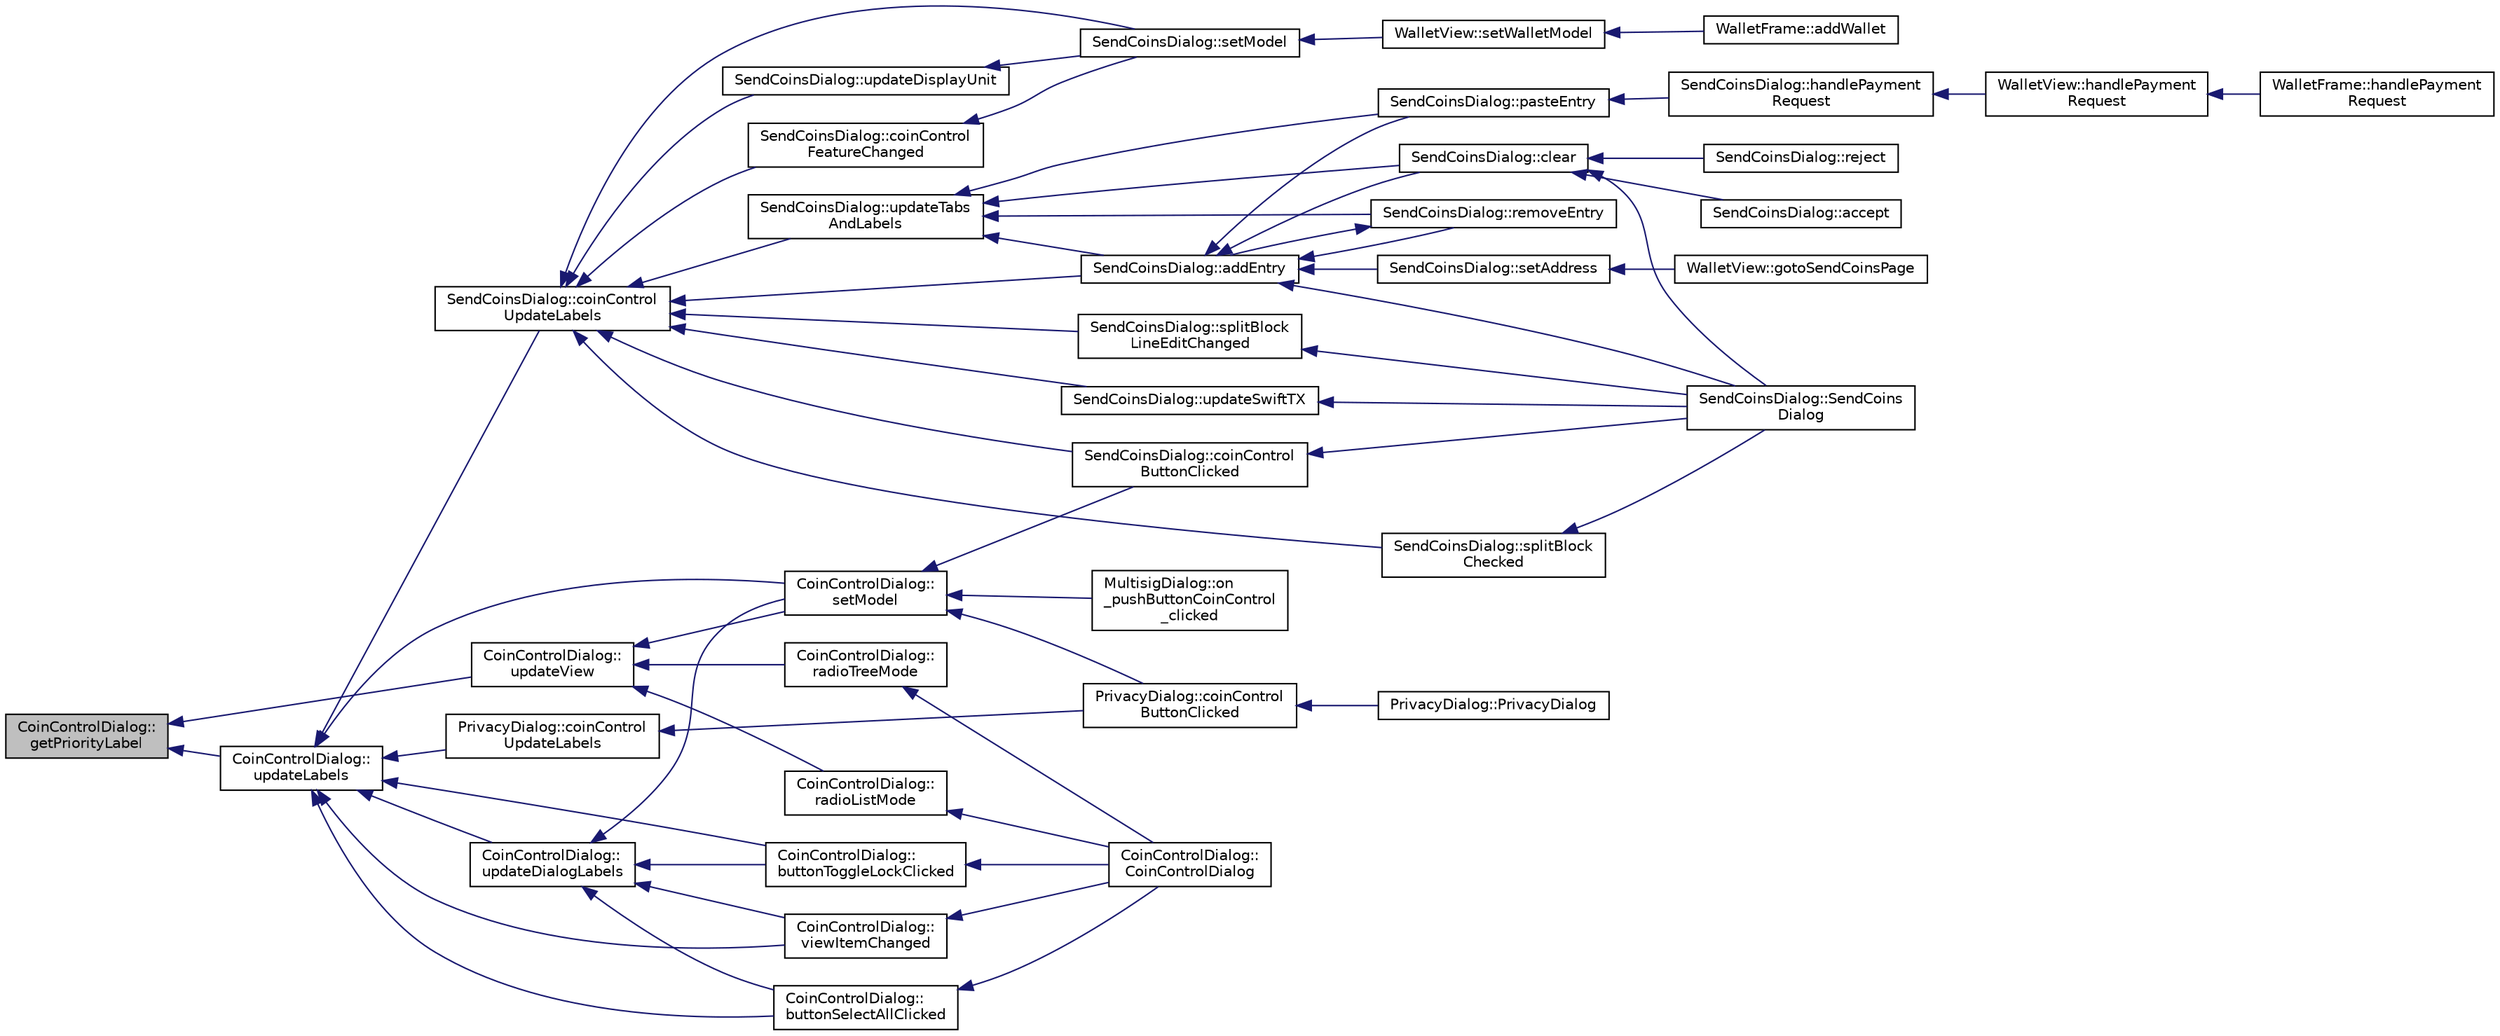 digraph "CoinControlDialog::getPriorityLabel"
{
  edge [fontname="Helvetica",fontsize="10",labelfontname="Helvetica",labelfontsize="10"];
  node [fontname="Helvetica",fontsize="10",shape=record];
  rankdir="LR";
  Node342 [label="CoinControlDialog::\lgetPriorityLabel",height=0.2,width=0.4,color="black", fillcolor="grey75", style="filled", fontcolor="black"];
  Node342 -> Node343 [dir="back",color="midnightblue",fontsize="10",style="solid",fontname="Helvetica"];
  Node343 [label="CoinControlDialog::\lupdateLabels",height=0.2,width=0.4,color="black", fillcolor="white", style="filled",URL="$class_coin_control_dialog.html#a4fc60e89b097952ff22dc0f9c58c87d9"];
  Node343 -> Node344 [dir="back",color="midnightblue",fontsize="10",style="solid",fontname="Helvetica"];
  Node344 [label="CoinControlDialog::\lsetModel",height=0.2,width=0.4,color="black", fillcolor="white", style="filled",URL="$class_coin_control_dialog.html#a4c34a48574814089c54f763a22f5317a"];
  Node344 -> Node345 [dir="back",color="midnightblue",fontsize="10",style="solid",fontname="Helvetica"];
  Node345 [label="MultisigDialog::on\l_pushButtonCoinControl\l_clicked",height=0.2,width=0.4,color="black", fillcolor="white", style="filled",URL="$class_multisig_dialog.html#a3d21b360d294040f947ce6cc685dfdfa"];
  Node344 -> Node346 [dir="back",color="midnightblue",fontsize="10",style="solid",fontname="Helvetica"];
  Node346 [label="PrivacyDialog::coinControl\lButtonClicked",height=0.2,width=0.4,color="black", fillcolor="white", style="filled",URL="$class_privacy_dialog.html#a16488c5d2fb41caedb18e9a6c1a376bb"];
  Node346 -> Node347 [dir="back",color="midnightblue",fontsize="10",style="solid",fontname="Helvetica"];
  Node347 [label="PrivacyDialog::PrivacyDialog",height=0.2,width=0.4,color="black", fillcolor="white", style="filled",URL="$class_privacy_dialog.html#ab7308b7ed5782dfa26fb1f216385207c"];
  Node344 -> Node348 [dir="back",color="midnightblue",fontsize="10",style="solid",fontname="Helvetica"];
  Node348 [label="SendCoinsDialog::coinControl\lButtonClicked",height=0.2,width=0.4,color="black", fillcolor="white", style="filled",URL="$class_send_coins_dialog.html#a59d757d9e4bea5b380eb480fd79cfb49"];
  Node348 -> Node349 [dir="back",color="midnightblue",fontsize="10",style="solid",fontname="Helvetica"];
  Node349 [label="SendCoinsDialog::SendCoins\lDialog",height=0.2,width=0.4,color="black", fillcolor="white", style="filled",URL="$class_send_coins_dialog.html#a0df5bc29d1df68eda44826651afc595f"];
  Node343 -> Node350 [dir="back",color="midnightblue",fontsize="10",style="solid",fontname="Helvetica"];
  Node350 [label="CoinControlDialog::\lbuttonSelectAllClicked",height=0.2,width=0.4,color="black", fillcolor="white", style="filled",URL="$class_coin_control_dialog.html#ae106a71c5b87ac8bea8c52e7c4f4a129"];
  Node350 -> Node351 [dir="back",color="midnightblue",fontsize="10",style="solid",fontname="Helvetica"];
  Node351 [label="CoinControlDialog::\lCoinControlDialog",height=0.2,width=0.4,color="black", fillcolor="white", style="filled",URL="$class_coin_control_dialog.html#a8eafb58ed1c5668af9a4890704136671"];
  Node343 -> Node352 [dir="back",color="midnightblue",fontsize="10",style="solid",fontname="Helvetica"];
  Node352 [label="CoinControlDialog::\lbuttonToggleLockClicked",height=0.2,width=0.4,color="black", fillcolor="white", style="filled",URL="$class_coin_control_dialog.html#a6da2f01f4e266766a0be3609890b22f2"];
  Node352 -> Node351 [dir="back",color="midnightblue",fontsize="10",style="solid",fontname="Helvetica"];
  Node343 -> Node353 [dir="back",color="midnightblue",fontsize="10",style="solid",fontname="Helvetica"];
  Node353 [label="CoinControlDialog::\lviewItemChanged",height=0.2,width=0.4,color="black", fillcolor="white", style="filled",URL="$class_coin_control_dialog.html#ac3c37dabd83f71d9c96bf5567fe85234"];
  Node353 -> Node351 [dir="back",color="midnightblue",fontsize="10",style="solid",fontname="Helvetica"];
  Node343 -> Node354 [dir="back",color="midnightblue",fontsize="10",style="solid",fontname="Helvetica"];
  Node354 [label="CoinControlDialog::\lupdateDialogLabels",height=0.2,width=0.4,color="black", fillcolor="white", style="filled",URL="$class_coin_control_dialog.html#ae0162e01893a3c85aeeee743c1cb1084"];
  Node354 -> Node344 [dir="back",color="midnightblue",fontsize="10",style="solid",fontname="Helvetica"];
  Node354 -> Node350 [dir="back",color="midnightblue",fontsize="10",style="solid",fontname="Helvetica"];
  Node354 -> Node352 [dir="back",color="midnightblue",fontsize="10",style="solid",fontname="Helvetica"];
  Node354 -> Node353 [dir="back",color="midnightblue",fontsize="10",style="solid",fontname="Helvetica"];
  Node343 -> Node355 [dir="back",color="midnightblue",fontsize="10",style="solid",fontname="Helvetica"];
  Node355 [label="PrivacyDialog::coinControl\lUpdateLabels",height=0.2,width=0.4,color="black", fillcolor="white", style="filled",URL="$class_privacy_dialog.html#a721730d9cef00052728718f55bbf80d3"];
  Node355 -> Node346 [dir="back",color="midnightblue",fontsize="10",style="solid",fontname="Helvetica"];
  Node343 -> Node356 [dir="back",color="midnightblue",fontsize="10",style="solid",fontname="Helvetica"];
  Node356 [label="SendCoinsDialog::coinControl\lUpdateLabels",height=0.2,width=0.4,color="black", fillcolor="white", style="filled",URL="$class_send_coins_dialog.html#ae4f429aabcaf309aa314b90049be2a74"];
  Node356 -> Node357 [dir="back",color="midnightblue",fontsize="10",style="solid",fontname="Helvetica"];
  Node357 [label="SendCoinsDialog::setModel",height=0.2,width=0.4,color="black", fillcolor="white", style="filled",URL="$class_send_coins_dialog.html#a73a6c1b1850a334ee652ac167713a2aa"];
  Node357 -> Node358 [dir="back",color="midnightblue",fontsize="10",style="solid",fontname="Helvetica"];
  Node358 [label="WalletView::setWalletModel",height=0.2,width=0.4,color="black", fillcolor="white", style="filled",URL="$class_wallet_view.html#a0a37ff693a4f9c1e5ddc23f9cd3913be",tooltip="Set the wallet model. "];
  Node358 -> Node359 [dir="back",color="midnightblue",fontsize="10",style="solid",fontname="Helvetica"];
  Node359 [label="WalletFrame::addWallet",height=0.2,width=0.4,color="black", fillcolor="white", style="filled",URL="$class_wallet_frame.html#aa199c3f27654199d84c365cf86167d86"];
  Node356 -> Node360 [dir="back",color="midnightblue",fontsize="10",style="solid",fontname="Helvetica"];
  Node360 [label="SendCoinsDialog::addEntry",height=0.2,width=0.4,color="black", fillcolor="white", style="filled",URL="$class_send_coins_dialog.html#a3d680a76b967641115c6ff2fa83fb62a"];
  Node360 -> Node349 [dir="back",color="midnightblue",fontsize="10",style="solid",fontname="Helvetica"];
  Node360 -> Node361 [dir="back",color="midnightblue",fontsize="10",style="solid",fontname="Helvetica"];
  Node361 [label="SendCoinsDialog::clear",height=0.2,width=0.4,color="black", fillcolor="white", style="filled",URL="$class_send_coins_dialog.html#a127bddff45f49ff5e6e263efe218ae26"];
  Node361 -> Node349 [dir="back",color="midnightblue",fontsize="10",style="solid",fontname="Helvetica"];
  Node361 -> Node362 [dir="back",color="midnightblue",fontsize="10",style="solid",fontname="Helvetica"];
  Node362 [label="SendCoinsDialog::reject",height=0.2,width=0.4,color="black", fillcolor="white", style="filled",URL="$class_send_coins_dialog.html#a4879553d77d29f522ac92ac04580f4ad"];
  Node361 -> Node363 [dir="back",color="midnightblue",fontsize="10",style="solid",fontname="Helvetica"];
  Node363 [label="SendCoinsDialog::accept",height=0.2,width=0.4,color="black", fillcolor="white", style="filled",URL="$class_send_coins_dialog.html#af2185c3d29e43d37c30669f0def46060"];
  Node360 -> Node364 [dir="back",color="midnightblue",fontsize="10",style="solid",fontname="Helvetica"];
  Node364 [label="SendCoinsDialog::removeEntry",height=0.2,width=0.4,color="black", fillcolor="white", style="filled",URL="$class_send_coins_dialog.html#aabd82a79bd2358493f36425f1d62136b"];
  Node364 -> Node360 [dir="back",color="midnightblue",fontsize="10",style="solid",fontname="Helvetica"];
  Node360 -> Node365 [dir="back",color="midnightblue",fontsize="10",style="solid",fontname="Helvetica"];
  Node365 [label="SendCoinsDialog::setAddress",height=0.2,width=0.4,color="black", fillcolor="white", style="filled",URL="$class_send_coins_dialog.html#a920b2dbf121ca3cfac2adc56e96295f8"];
  Node365 -> Node366 [dir="back",color="midnightblue",fontsize="10",style="solid",fontname="Helvetica"];
  Node366 [label="WalletView::gotoSendCoinsPage",height=0.2,width=0.4,color="black", fillcolor="white", style="filled",URL="$class_wallet_view.html#a2a70c2b00b097dd7b83b6915bb037ea3",tooltip="Switch to send coins page. "];
  Node360 -> Node367 [dir="back",color="midnightblue",fontsize="10",style="solid",fontname="Helvetica"];
  Node367 [label="SendCoinsDialog::pasteEntry",height=0.2,width=0.4,color="black", fillcolor="white", style="filled",URL="$class_send_coins_dialog.html#a4440d15ced5d217baaad33a17d56b409"];
  Node367 -> Node368 [dir="back",color="midnightblue",fontsize="10",style="solid",fontname="Helvetica"];
  Node368 [label="SendCoinsDialog::handlePayment\lRequest",height=0.2,width=0.4,color="black", fillcolor="white", style="filled",URL="$class_send_coins_dialog.html#a82ed6a3badadaa523415e1924ebd292a"];
  Node368 -> Node369 [dir="back",color="midnightblue",fontsize="10",style="solid",fontname="Helvetica"];
  Node369 [label="WalletView::handlePayment\lRequest",height=0.2,width=0.4,color="black", fillcolor="white", style="filled",URL="$class_wallet_view.html#a0ae21d91a9d7755026ce2a6846cef68d"];
  Node369 -> Node370 [dir="back",color="midnightblue",fontsize="10",style="solid",fontname="Helvetica"];
  Node370 [label="WalletFrame::handlePayment\lRequest",height=0.2,width=0.4,color="black", fillcolor="white", style="filled",URL="$class_wallet_frame.html#aa8c5b10f2240df164795619ca41c619c"];
  Node356 -> Node371 [dir="back",color="midnightblue",fontsize="10",style="solid",fontname="Helvetica"];
  Node371 [label="SendCoinsDialog::updateTabs\lAndLabels",height=0.2,width=0.4,color="black", fillcolor="white", style="filled",URL="$class_send_coins_dialog.html#a3b834c739f7d02d8086a2bf58525c5f0"];
  Node371 -> Node361 [dir="back",color="midnightblue",fontsize="10",style="solid",fontname="Helvetica"];
  Node371 -> Node360 [dir="back",color="midnightblue",fontsize="10",style="solid",fontname="Helvetica"];
  Node371 -> Node364 [dir="back",color="midnightblue",fontsize="10",style="solid",fontname="Helvetica"];
  Node371 -> Node367 [dir="back",color="midnightblue",fontsize="10",style="solid",fontname="Helvetica"];
  Node356 -> Node372 [dir="back",color="midnightblue",fontsize="10",style="solid",fontname="Helvetica"];
  Node372 [label="SendCoinsDialog::updateDisplayUnit",height=0.2,width=0.4,color="black", fillcolor="white", style="filled",URL="$class_send_coins_dialog.html#a74815ad8502b126200b6fd2e59e9f042"];
  Node372 -> Node357 [dir="back",color="midnightblue",fontsize="10",style="solid",fontname="Helvetica"];
  Node356 -> Node373 [dir="back",color="midnightblue",fontsize="10",style="solid",fontname="Helvetica"];
  Node373 [label="SendCoinsDialog::updateSwiftTX",height=0.2,width=0.4,color="black", fillcolor="white", style="filled",URL="$class_send_coins_dialog.html#ad0ec158c40aa7129bf78e613ee183d7c"];
  Node373 -> Node349 [dir="back",color="midnightblue",fontsize="10",style="solid",fontname="Helvetica"];
  Node356 -> Node374 [dir="back",color="midnightblue",fontsize="10",style="solid",fontname="Helvetica"];
  Node374 [label="SendCoinsDialog::splitBlock\lChecked",height=0.2,width=0.4,color="black", fillcolor="white", style="filled",URL="$class_send_coins_dialog.html#af877b5c2223b5873110e093f5fb04645"];
  Node374 -> Node349 [dir="back",color="midnightblue",fontsize="10",style="solid",fontname="Helvetica"];
  Node356 -> Node375 [dir="back",color="midnightblue",fontsize="10",style="solid",fontname="Helvetica"];
  Node375 [label="SendCoinsDialog::splitBlock\lLineEditChanged",height=0.2,width=0.4,color="black", fillcolor="white", style="filled",URL="$class_send_coins_dialog.html#ab925f4161a3637e766b7a0625761035b"];
  Node375 -> Node349 [dir="back",color="midnightblue",fontsize="10",style="solid",fontname="Helvetica"];
  Node356 -> Node376 [dir="back",color="midnightblue",fontsize="10",style="solid",fontname="Helvetica"];
  Node376 [label="SendCoinsDialog::coinControl\lFeatureChanged",height=0.2,width=0.4,color="black", fillcolor="white", style="filled",URL="$class_send_coins_dialog.html#af13ddd00abec4f060632d887b5e838a3"];
  Node376 -> Node357 [dir="back",color="midnightblue",fontsize="10",style="solid",fontname="Helvetica"];
  Node356 -> Node348 [dir="back",color="midnightblue",fontsize="10",style="solid",fontname="Helvetica"];
  Node342 -> Node377 [dir="back",color="midnightblue",fontsize="10",style="solid",fontname="Helvetica"];
  Node377 [label="CoinControlDialog::\lupdateView",height=0.2,width=0.4,color="black", fillcolor="white", style="filled",URL="$class_coin_control_dialog.html#aadea33050e5c1efd5eae8d2fcfa721f9"];
  Node377 -> Node344 [dir="back",color="midnightblue",fontsize="10",style="solid",fontname="Helvetica"];
  Node377 -> Node378 [dir="back",color="midnightblue",fontsize="10",style="solid",fontname="Helvetica"];
  Node378 [label="CoinControlDialog::\lradioTreeMode",height=0.2,width=0.4,color="black", fillcolor="white", style="filled",URL="$class_coin_control_dialog.html#a1990d478f3ffba666c358a4f1bd395ec"];
  Node378 -> Node351 [dir="back",color="midnightblue",fontsize="10",style="solid",fontname="Helvetica"];
  Node377 -> Node379 [dir="back",color="midnightblue",fontsize="10",style="solid",fontname="Helvetica"];
  Node379 [label="CoinControlDialog::\lradioListMode",height=0.2,width=0.4,color="black", fillcolor="white", style="filled",URL="$class_coin_control_dialog.html#a775c6d290cb63667a434b09072094533"];
  Node379 -> Node351 [dir="back",color="midnightblue",fontsize="10",style="solid",fontname="Helvetica"];
}
